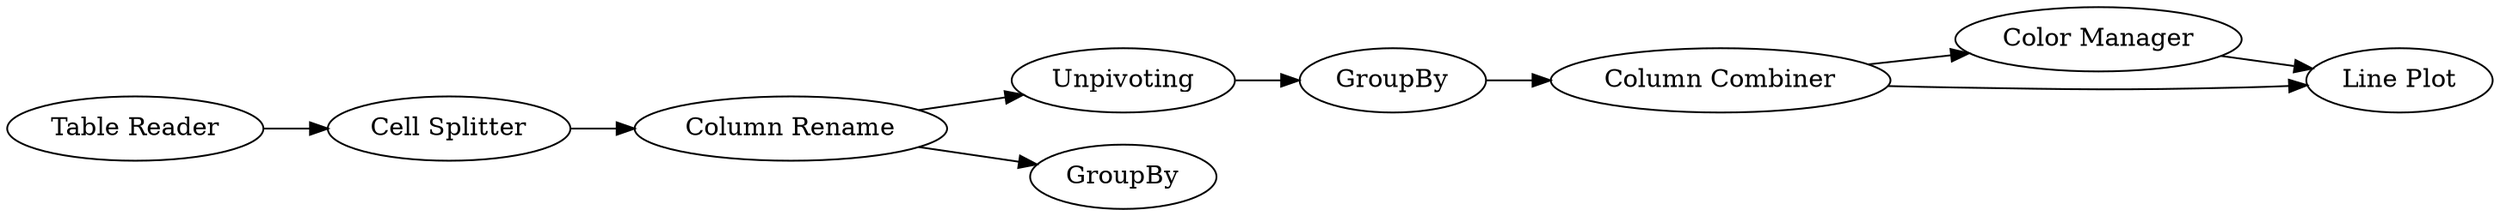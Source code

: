 digraph {
	4 -> 7
	11 -> 6
	7 -> 8
	4 -> 2
	3 -> 4
	6 -> 12
	11 -> 12
	1 -> 3
	8 -> 11
	1 [label="Table Reader"]
	7 [label=Unpivoting]
	11 [label="Column Combiner"]
	4 [label="Column Rename"]
	6 [label="Color Manager"]
	8 [label=GroupBy]
	3 [label="Cell Splitter"]
	2 [label=GroupBy]
	12 [label="Line Plot"]
	rankdir=LR
}
